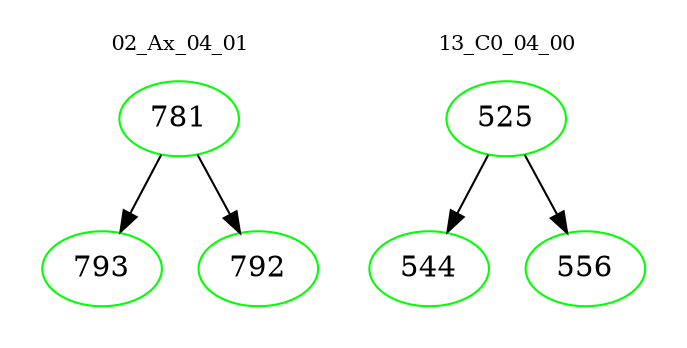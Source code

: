 digraph{
subgraph cluster_0 {
color = white
label = "02_Ax_04_01";
fontsize=10;
T0_781 [label="781", color="green"]
T0_781 -> T0_793 [color="black"]
T0_793 [label="793", color="green"]
T0_781 -> T0_792 [color="black"]
T0_792 [label="792", color="green"]
}
subgraph cluster_1 {
color = white
label = "13_C0_04_00";
fontsize=10;
T1_525 [label="525", color="green"]
T1_525 -> T1_544 [color="black"]
T1_544 [label="544", color="green"]
T1_525 -> T1_556 [color="black"]
T1_556 [label="556", color="green"]
}
}
